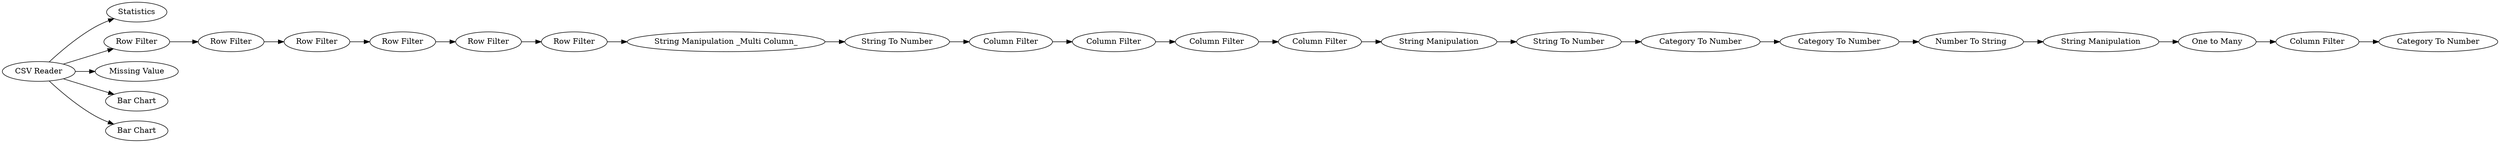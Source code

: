 digraph {
	13 -> 15
	20 -> 30
	14 -> 17
	1 -> 6
	30 -> 21
	27 -> 28
	21 -> 11
	1 -> 8
	1 -> 4
	12 -> 13
	18 -> 19
	1 -> 5
	8 -> 25
	29 -> 9
	26 -> 27
	25 -> 26
	16 -> 18
	10 -> 12
	19 -> 22
	11 -> 14
	15 -> 20
	17 -> 16
	9 -> 10
	1 -> 3
	28 -> 29
	27 [label="Row Filter"]
	9 [label="String Manipulation _Multi Column_"]
	18 [label="One to Many"]
	21 [label="String To Number"]
	26 [label="Row Filter"]
	8 [label="Row Filter"]
	17 [label="Number To String"]
	3 [label="Bar Chart"]
	19 [label="Column Filter"]
	6 [label=Statistics]
	15 [label="Column Filter"]
	25 [label="Row Filter"]
	12 [label="Column Filter"]
	10 [label="String To Number"]
	16 [label="String Manipulation"]
	1 [label="CSV Reader"]
	22 [label="Category To Number"]
	28 [label="Row Filter"]
	11 [label="Category To Number"]
	4 [label="Missing Value"]
	14 [label="Category To Number"]
	5 [label="Bar Chart"]
	13 [label="Column Filter"]
	20 [label="Column Filter"]
	29 [label="Row Filter"]
	30 [label="String Manipulation"]
	rankdir=LR
}
